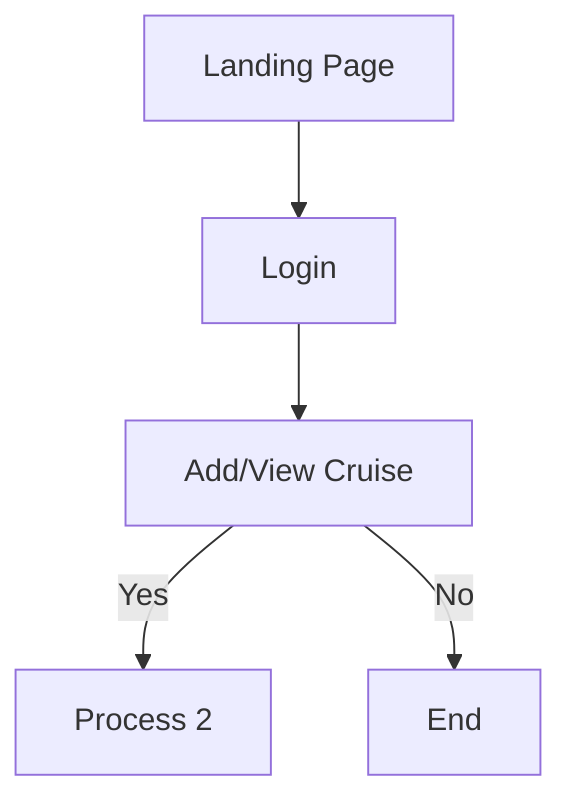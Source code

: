graph TD
    A[Landing Page] --> B[Login]
    B --> C[Add/View Cruise]
    C -->|Yes| D[Process 2]
    C -->|No| E[End]